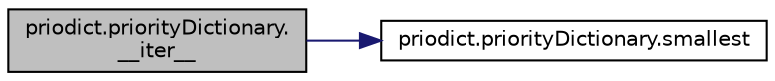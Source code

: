 digraph "priodict.priorityDictionary.__iter__"
{
  edge [fontname="Helvetica",fontsize="10",labelfontname="Helvetica",labelfontsize="10"];
  node [fontname="Helvetica",fontsize="10",shape=record];
  rankdir="LR";
  Node1 [label="priodict.priorityDictionary.\l__iter__",height=0.2,width=0.4,color="black", fillcolor="grey75", style="filled" fontcolor="black"];
  Node1 -> Node2 [color="midnightblue",fontsize="10",style="solid",fontname="Helvetica"];
  Node2 [label="priodict.priorityDictionary.smallest",height=0.2,width=0.4,color="black", fillcolor="white", style="filled",URL="$classpriodict_1_1priorityDictionary.html#addbfef62eca26714c932482d2df9f14a",tooltip="Find smallest item after removing deleted items from heap. "];
}
